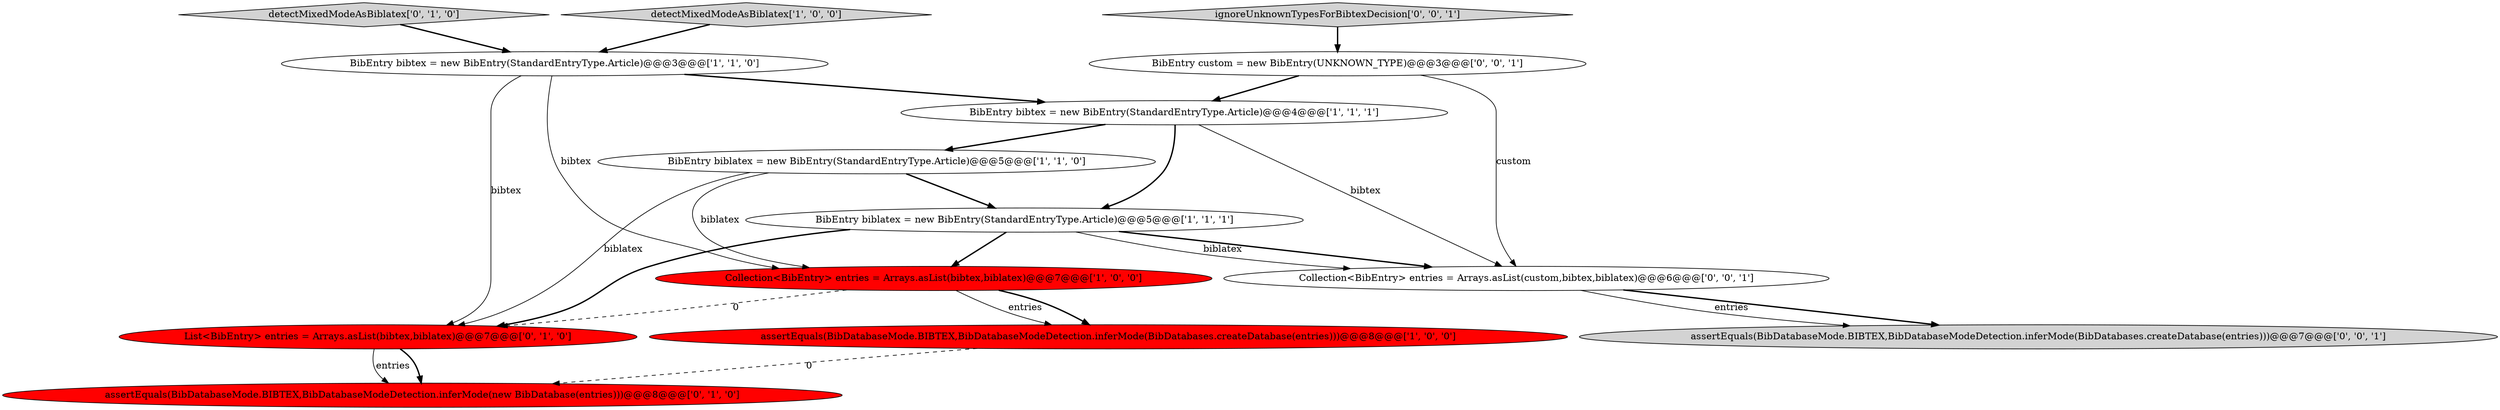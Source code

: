 digraph {
3 [style = filled, label = "BibEntry biblatex = new BibEntry(StandardEntryType.Article)@@@5@@@['1', '1', '0']", fillcolor = white, shape = ellipse image = "AAA0AAABBB1BBB"];
8 [style = filled, label = "assertEquals(BibDatabaseMode.BIBTEX,BibDatabaseModeDetection.inferMode(new BibDatabase(entries)))@@@8@@@['0', '1', '0']", fillcolor = red, shape = ellipse image = "AAA1AAABBB2BBB"];
9 [style = filled, label = "List<BibEntry> entries = Arrays.asList(bibtex,biblatex)@@@7@@@['0', '1', '0']", fillcolor = red, shape = ellipse image = "AAA1AAABBB2BBB"];
10 [style = filled, label = "BibEntry custom = new BibEntry(UNKNOWN_TYPE)@@@3@@@['0', '0', '1']", fillcolor = white, shape = ellipse image = "AAA0AAABBB3BBB"];
12 [style = filled, label = "assertEquals(BibDatabaseMode.BIBTEX,BibDatabaseModeDetection.inferMode(BibDatabases.createDatabase(entries)))@@@7@@@['0', '0', '1']", fillcolor = lightgray, shape = ellipse image = "AAA0AAABBB3BBB"];
7 [style = filled, label = "detectMixedModeAsBiblatex['0', '1', '0']", fillcolor = lightgray, shape = diamond image = "AAA0AAABBB2BBB"];
4 [style = filled, label = "detectMixedModeAsBiblatex['1', '0', '0']", fillcolor = lightgray, shape = diamond image = "AAA0AAABBB1BBB"];
2 [style = filled, label = "BibEntry bibtex = new BibEntry(StandardEntryType.Article)@@@4@@@['1', '1', '1']", fillcolor = white, shape = ellipse image = "AAA0AAABBB1BBB"];
11 [style = filled, label = "Collection<BibEntry> entries = Arrays.asList(custom,bibtex,biblatex)@@@6@@@['0', '0', '1']", fillcolor = white, shape = ellipse image = "AAA0AAABBB3BBB"];
5 [style = filled, label = "Collection<BibEntry> entries = Arrays.asList(bibtex,biblatex)@@@7@@@['1', '0', '0']", fillcolor = red, shape = ellipse image = "AAA1AAABBB1BBB"];
1 [style = filled, label = "BibEntry bibtex = new BibEntry(StandardEntryType.Article)@@@3@@@['1', '1', '0']", fillcolor = white, shape = ellipse image = "AAA0AAABBB1BBB"];
6 [style = filled, label = "assertEquals(BibDatabaseMode.BIBTEX,BibDatabaseModeDetection.inferMode(BibDatabases.createDatabase(entries)))@@@8@@@['1', '0', '0']", fillcolor = red, shape = ellipse image = "AAA1AAABBB1BBB"];
0 [style = filled, label = "BibEntry biblatex = new BibEntry(StandardEntryType.Article)@@@5@@@['1', '1', '1']", fillcolor = white, shape = ellipse image = "AAA0AAABBB1BBB"];
13 [style = filled, label = "ignoreUnknownTypesForBibtexDecision['0', '0', '1']", fillcolor = lightgray, shape = diamond image = "AAA0AAABBB3BBB"];
13->10 [style = bold, label=""];
2->11 [style = solid, label="bibtex"];
0->9 [style = bold, label=""];
6->8 [style = dashed, label="0"];
7->1 [style = bold, label=""];
2->3 [style = bold, label=""];
0->11 [style = bold, label=""];
5->9 [style = dashed, label="0"];
11->12 [style = bold, label=""];
1->5 [style = solid, label="bibtex"];
10->11 [style = solid, label="custom"];
11->12 [style = solid, label="entries"];
9->8 [style = bold, label=""];
5->6 [style = solid, label="entries"];
3->0 [style = bold, label=""];
2->0 [style = bold, label=""];
5->6 [style = bold, label=""];
9->8 [style = solid, label="entries"];
10->2 [style = bold, label=""];
1->2 [style = bold, label=""];
4->1 [style = bold, label=""];
0->11 [style = solid, label="biblatex"];
3->5 [style = solid, label="biblatex"];
3->9 [style = solid, label="biblatex"];
1->9 [style = solid, label="bibtex"];
0->5 [style = bold, label=""];
}
